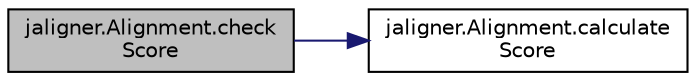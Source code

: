 digraph "jaligner.Alignment.checkScore"
{
  edge [fontname="Helvetica",fontsize="10",labelfontname="Helvetica",labelfontsize="10"];
  node [fontname="Helvetica",fontsize="10",shape=record];
  rankdir="LR";
  Node1 [label="jaligner.Alignment.check\lScore",height=0.2,width=0.4,color="black", fillcolor="grey75", style="filled" fontcolor="black"];
  Node1 -> Node2 [color="midnightblue",fontsize="10",style="solid",fontname="Helvetica"];
  Node2 [label="jaligner.Alignment.calculate\lScore",height=0.2,width=0.4,color="black", fillcolor="white", style="filled",URL="$classjaligner_1_1_alignment.html#a412518ac97945f4efeacaffb0a2db896"];
}
